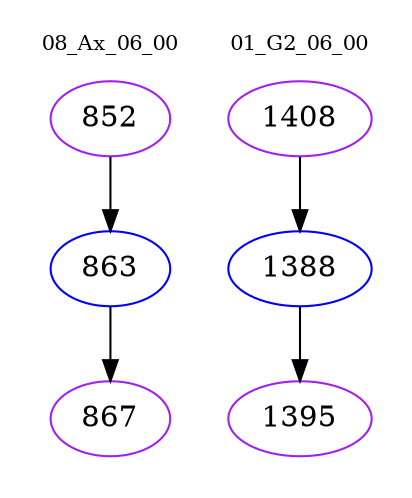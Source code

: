 digraph{
subgraph cluster_0 {
color = white
label = "08_Ax_06_00";
fontsize=10;
T0_852 [label="852", color="purple"]
T0_852 -> T0_863 [color="black"]
T0_863 [label="863", color="blue"]
T0_863 -> T0_867 [color="black"]
T0_867 [label="867", color="purple"]
}
subgraph cluster_1 {
color = white
label = "01_G2_06_00";
fontsize=10;
T1_1408 [label="1408", color="purple"]
T1_1408 -> T1_1388 [color="black"]
T1_1388 [label="1388", color="blue"]
T1_1388 -> T1_1395 [color="black"]
T1_1395 [label="1395", color="purple"]
}
}
